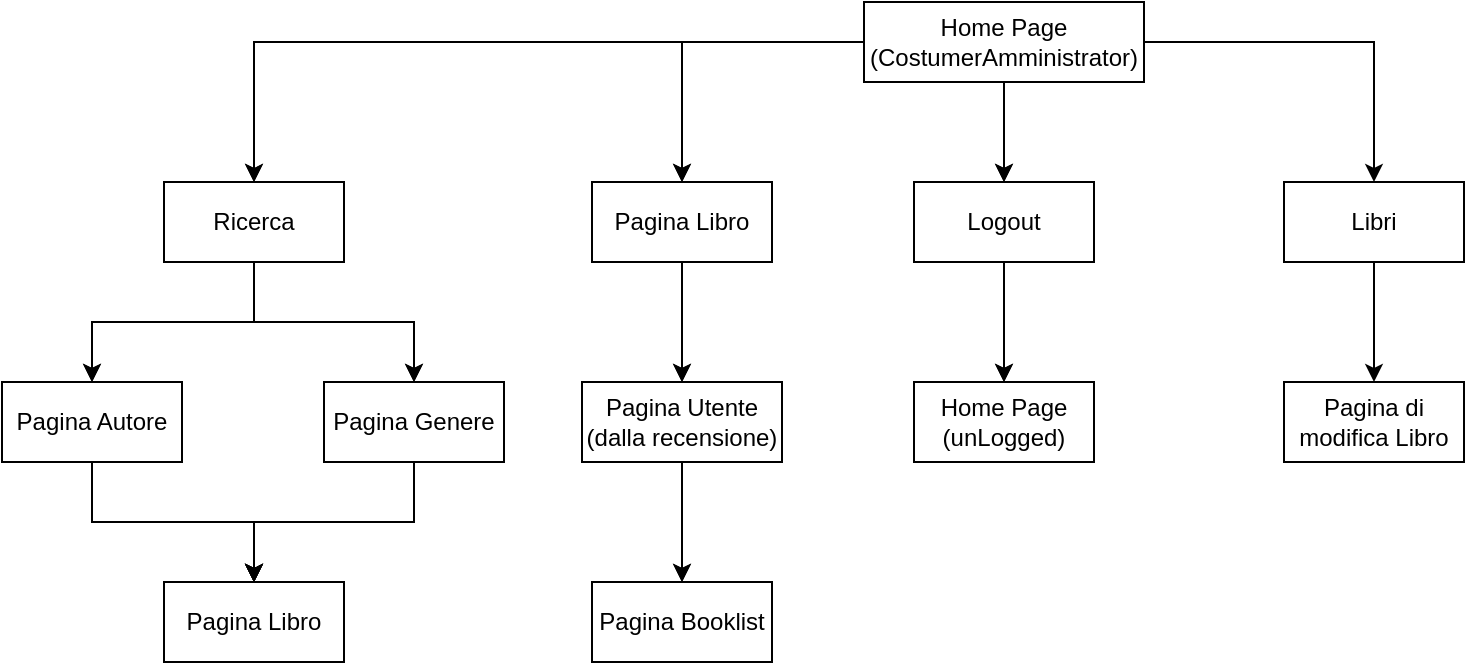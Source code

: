 <mxfile version="14.1.7" type="device"><diagram id="ee6VvD1nSYJxgdNzYTR2" name="Page-1"><mxGraphModel dx="906" dy="1629" grid="1" gridSize="10" guides="1" tooltips="1" connect="1" arrows="1" fold="1" page="1" pageScale="1" pageWidth="827" pageHeight="1169" math="0" shadow="0"><root><mxCell id="0"/><mxCell id="1" parent="0"/><mxCell id="ksArI55sWjiSlGtSK55z-1" style="edgeStyle=orthogonalEdgeStyle;rounded=0;orthogonalLoop=1;jettySize=auto;html=1;entryX=0.5;entryY=0;entryDx=0;entryDy=0;" edge="1" parent="1" source="ksArI55sWjiSlGtSK55z-4" target="ksArI55sWjiSlGtSK55z-7"><mxGeometry relative="1" as="geometry"/></mxCell><mxCell id="ksArI55sWjiSlGtSK55z-2" style="edgeStyle=orthogonalEdgeStyle;rounded=0;orthogonalLoop=1;jettySize=auto;html=1;" edge="1" parent="1" source="ksArI55sWjiSlGtSK55z-4" target="ksArI55sWjiSlGtSK55z-9"><mxGeometry relative="1" as="geometry"/></mxCell><mxCell id="ksArI55sWjiSlGtSK55z-3" style="edgeStyle=orthogonalEdgeStyle;rounded=0;orthogonalLoop=1;jettySize=auto;html=1;" edge="1" parent="1" source="ksArI55sWjiSlGtSK55z-4" target="ksArI55sWjiSlGtSK55z-13"><mxGeometry relative="1" as="geometry"/></mxCell><mxCell id="ksArI55sWjiSlGtSK55z-4" value="Home Page&lt;br&gt;(CostumerAmministrator)" style="rounded=0;whiteSpace=wrap;html=1;" vertex="1" parent="1"><mxGeometry x="460" y="-1150" width="140" height="40" as="geometry"/></mxCell><mxCell id="ksArI55sWjiSlGtSK55z-5" style="edgeStyle=orthogonalEdgeStyle;rounded=0;orthogonalLoop=1;jettySize=auto;html=1;entryX=0.5;entryY=0;entryDx=0;entryDy=0;" edge="1" parent="1" source="ksArI55sWjiSlGtSK55z-7" target="ksArI55sWjiSlGtSK55z-16"><mxGeometry relative="1" as="geometry"/></mxCell><mxCell id="ksArI55sWjiSlGtSK55z-6" style="edgeStyle=orthogonalEdgeStyle;rounded=0;orthogonalLoop=1;jettySize=auto;html=1;" edge="1" parent="1" source="ksArI55sWjiSlGtSK55z-7" target="ksArI55sWjiSlGtSK55z-21"><mxGeometry relative="1" as="geometry"/></mxCell><mxCell id="ksArI55sWjiSlGtSK55z-7" value="Ricerca" style="rounded=0;whiteSpace=wrap;html=1;" vertex="1" parent="1"><mxGeometry x="110" y="-1060" width="90" height="40" as="geometry"/></mxCell><mxCell id="ksArI55sWjiSlGtSK55z-8" style="edgeStyle=orthogonalEdgeStyle;rounded=0;orthogonalLoop=1;jettySize=auto;html=1;" edge="1" parent="1" source="ksArI55sWjiSlGtSK55z-9" target="ksArI55sWjiSlGtSK55z-11"><mxGeometry relative="1" as="geometry"/></mxCell><mxCell id="ksArI55sWjiSlGtSK55z-9" value="Pagina Libro" style="rounded=0;whiteSpace=wrap;html=1;" vertex="1" parent="1"><mxGeometry x="324" y="-1060" width="90" height="40" as="geometry"/></mxCell><mxCell id="ksArI55sWjiSlGtSK55z-10" style="edgeStyle=orthogonalEdgeStyle;rounded=0;orthogonalLoop=1;jettySize=auto;html=1;entryX=0.5;entryY=0;entryDx=0;entryDy=0;" edge="1" parent="1" source="ksArI55sWjiSlGtSK55z-11" target="ksArI55sWjiSlGtSK55z-19"><mxGeometry relative="1" as="geometry"/></mxCell><mxCell id="ksArI55sWjiSlGtSK55z-11" value="Pagina Utente (dalla recensione)" style="rounded=0;whiteSpace=wrap;html=1;" vertex="1" parent="1"><mxGeometry x="319" y="-960" width="100" height="40" as="geometry"/></mxCell><mxCell id="ksArI55sWjiSlGtSK55z-12" style="edgeStyle=orthogonalEdgeStyle;rounded=0;orthogonalLoop=1;jettySize=auto;html=1;entryX=0.5;entryY=0;entryDx=0;entryDy=0;" edge="1" parent="1" source="ksArI55sWjiSlGtSK55z-13" target="ksArI55sWjiSlGtSK55z-20"><mxGeometry relative="1" as="geometry"/></mxCell><mxCell id="ksArI55sWjiSlGtSK55z-13" value="Logout" style="rounded=0;whiteSpace=wrap;html=1;" vertex="1" parent="1"><mxGeometry x="485" y="-1060" width="90" height="40" as="geometry"/></mxCell><mxCell id="ksArI55sWjiSlGtSK55z-14" style="edgeStyle=orthogonalEdgeStyle;rounded=0;orthogonalLoop=1;jettySize=auto;html=1;" edge="1" parent="1" source="ksArI55sWjiSlGtSK55z-21" target="ksArI55sWjiSlGtSK55z-18"><mxGeometry relative="1" as="geometry"/></mxCell><mxCell id="ksArI55sWjiSlGtSK55z-15" style="edgeStyle=orthogonalEdgeStyle;rounded=0;orthogonalLoop=1;jettySize=auto;html=1;" edge="1" parent="1" source="ksArI55sWjiSlGtSK55z-16" target="ksArI55sWjiSlGtSK55z-18"><mxGeometry relative="1" as="geometry"/></mxCell><mxCell id="ksArI55sWjiSlGtSK55z-16" value="Pagina Autore" style="rounded=0;whiteSpace=wrap;html=1;" vertex="1" parent="1"><mxGeometry x="29" y="-960" width="90" height="40" as="geometry"/></mxCell><mxCell id="ksArI55sWjiSlGtSK55z-17" style="edgeStyle=orthogonalEdgeStyle;rounded=0;orthogonalLoop=1;jettySize=auto;html=1;entryX=0.5;entryY=0;entryDx=0;entryDy=0;" edge="1" parent="1" source="ksArI55sWjiSlGtSK55z-21" target="ksArI55sWjiSlGtSK55z-18"><mxGeometry relative="1" as="geometry"/></mxCell><mxCell id="ksArI55sWjiSlGtSK55z-18" value="Pagina Libro" style="rounded=0;whiteSpace=wrap;html=1;" vertex="1" parent="1"><mxGeometry x="110" y="-860" width="90" height="40" as="geometry"/></mxCell><mxCell id="ksArI55sWjiSlGtSK55z-19" value="Pagina Booklist" style="rounded=0;whiteSpace=wrap;html=1;" vertex="1" parent="1"><mxGeometry x="324" y="-860" width="90" height="40" as="geometry"/></mxCell><mxCell id="ksArI55sWjiSlGtSK55z-20" value="Home Page (unLogged)" style="rounded=0;whiteSpace=wrap;html=1;" vertex="1" parent="1"><mxGeometry x="485" y="-960" width="90" height="40" as="geometry"/></mxCell><mxCell id="ksArI55sWjiSlGtSK55z-21" value="Pagina Genere&lt;span style=&quot;color: rgba(0 , 0 , 0 , 0) ; font-family: monospace ; font-size: 0px&quot;&gt;%3CmxGraphModel%3E%3Croot%3E%3CmxCell%20id%3D%220%22%2F%3E%3CmxCell%20id%3D%221%22%20parent%3D%220%22%2F%3E%3CmxCell%20id%3D%222%22%20value%3D%22Contatta%20Admin%22%20style%3D%22rounded%3D0%3BwhiteSpace%3Dwrap%3Bhtml%3D1%3B%22%20vertex%3D%221%22%20parent%3D%221%22%3E%3CmxGeometry%20x%3D%2230%22%20y%3D%22-1060%22%20width%3D%2290%22%20height%3D%2240%22%20as%3D%22geometry%22%2F%3E%3C%2FmxCell%3E%3C%2Froot%3E%3C%2FmxGraphModel%3E&lt;/span&gt;" style="rounded=0;whiteSpace=wrap;html=1;" vertex="1" parent="1"><mxGeometry x="190" y="-960" width="90" height="40" as="geometry"/></mxCell><mxCell id="ksArI55sWjiSlGtSK55z-22" value="" style="rounded=0;whiteSpace=wrap;html=1;" vertex="1" parent="1"><mxGeometry x="670" y="-1060" width="90" height="40" as="geometry"/></mxCell><mxCell id="ksArI55sWjiSlGtSK55z-23" style="edgeStyle=orthogonalEdgeStyle;rounded=0;orthogonalLoop=1;jettySize=auto;html=1;entryX=0.5;entryY=0;entryDx=0;entryDy=0;" edge="1" parent="1" source="ksArI55sWjiSlGtSK55z-27" target="ksArI55sWjiSlGtSK55z-30"><mxGeometry relative="1" as="geometry"/></mxCell><mxCell id="ksArI55sWjiSlGtSK55z-24" style="edgeStyle=orthogonalEdgeStyle;rounded=0;orthogonalLoop=1;jettySize=auto;html=1;" edge="1" parent="1" source="ksArI55sWjiSlGtSK55z-27" target="ksArI55sWjiSlGtSK55z-32"><mxGeometry relative="1" as="geometry"/></mxCell><mxCell id="ksArI55sWjiSlGtSK55z-25" style="edgeStyle=orthogonalEdgeStyle;rounded=0;orthogonalLoop=1;jettySize=auto;html=1;" edge="1" parent="1" source="ksArI55sWjiSlGtSK55z-27" target="ksArI55sWjiSlGtSK55z-36"><mxGeometry relative="1" as="geometry"/></mxCell><mxCell id="ksArI55sWjiSlGtSK55z-26" style="edgeStyle=orthogonalEdgeStyle;rounded=0;orthogonalLoop=1;jettySize=auto;html=1;" edge="1" parent="1" source="ksArI55sWjiSlGtSK55z-27" target="ksArI55sWjiSlGtSK55z-45"><mxGeometry relative="1" as="geometry"/></mxCell><mxCell id="ksArI55sWjiSlGtSK55z-27" value="Home Page&lt;br&gt;(CostumerAmministrator)" style="rounded=0;whiteSpace=wrap;html=1;" vertex="1" parent="1"><mxGeometry x="460" y="-1150" width="140" height="40" as="geometry"/></mxCell><mxCell id="ksArI55sWjiSlGtSK55z-28" style="edgeStyle=orthogonalEdgeStyle;rounded=0;orthogonalLoop=1;jettySize=auto;html=1;entryX=0.5;entryY=0;entryDx=0;entryDy=0;" edge="1" parent="1" source="ksArI55sWjiSlGtSK55z-30" target="ksArI55sWjiSlGtSK55z-39"><mxGeometry relative="1" as="geometry"/></mxCell><mxCell id="ksArI55sWjiSlGtSK55z-29" style="edgeStyle=orthogonalEdgeStyle;rounded=0;orthogonalLoop=1;jettySize=auto;html=1;" edge="1" parent="1" source="ksArI55sWjiSlGtSK55z-30" target="ksArI55sWjiSlGtSK55z-44"><mxGeometry relative="1" as="geometry"/></mxCell><mxCell id="ksArI55sWjiSlGtSK55z-30" value="Ricerca" style="rounded=0;whiteSpace=wrap;html=1;" vertex="1" parent="1"><mxGeometry x="110" y="-1060" width="90" height="40" as="geometry"/></mxCell><mxCell id="ksArI55sWjiSlGtSK55z-31" style="edgeStyle=orthogonalEdgeStyle;rounded=0;orthogonalLoop=1;jettySize=auto;html=1;" edge="1" parent="1" source="ksArI55sWjiSlGtSK55z-32" target="ksArI55sWjiSlGtSK55z-34"><mxGeometry relative="1" as="geometry"/></mxCell><mxCell id="ksArI55sWjiSlGtSK55z-32" value="Pagina Libro" style="rounded=0;whiteSpace=wrap;html=1;" vertex="1" parent="1"><mxGeometry x="324" y="-1060" width="90" height="40" as="geometry"/></mxCell><mxCell id="ksArI55sWjiSlGtSK55z-33" style="edgeStyle=orthogonalEdgeStyle;rounded=0;orthogonalLoop=1;jettySize=auto;html=1;entryX=0.5;entryY=0;entryDx=0;entryDy=0;" edge="1" parent="1" source="ksArI55sWjiSlGtSK55z-34" target="ksArI55sWjiSlGtSK55z-42"><mxGeometry relative="1" as="geometry"/></mxCell><mxCell id="ksArI55sWjiSlGtSK55z-34" value="Pagina Utente (dalla recensione)" style="rounded=0;whiteSpace=wrap;html=1;" vertex="1" parent="1"><mxGeometry x="319" y="-960" width="100" height="40" as="geometry"/></mxCell><mxCell id="ksArI55sWjiSlGtSK55z-35" style="edgeStyle=orthogonalEdgeStyle;rounded=0;orthogonalLoop=1;jettySize=auto;html=1;entryX=0.5;entryY=0;entryDx=0;entryDy=0;" edge="1" parent="1" source="ksArI55sWjiSlGtSK55z-36" target="ksArI55sWjiSlGtSK55z-43"><mxGeometry relative="1" as="geometry"/></mxCell><mxCell id="ksArI55sWjiSlGtSK55z-36" value="Logout" style="rounded=0;whiteSpace=wrap;html=1;" vertex="1" parent="1"><mxGeometry x="485" y="-1060" width="90" height="40" as="geometry"/></mxCell><mxCell id="ksArI55sWjiSlGtSK55z-37" style="edgeStyle=orthogonalEdgeStyle;rounded=0;orthogonalLoop=1;jettySize=auto;html=1;" edge="1" parent="1" source="ksArI55sWjiSlGtSK55z-44" target="ksArI55sWjiSlGtSK55z-41"><mxGeometry relative="1" as="geometry"/></mxCell><mxCell id="ksArI55sWjiSlGtSK55z-38" style="edgeStyle=orthogonalEdgeStyle;rounded=0;orthogonalLoop=1;jettySize=auto;html=1;" edge="1" parent="1" source="ksArI55sWjiSlGtSK55z-39" target="ksArI55sWjiSlGtSK55z-41"><mxGeometry relative="1" as="geometry"/></mxCell><mxCell id="ksArI55sWjiSlGtSK55z-39" value="Pagina Autore" style="rounded=0;whiteSpace=wrap;html=1;" vertex="1" parent="1"><mxGeometry x="29" y="-960" width="90" height="40" as="geometry"/></mxCell><mxCell id="ksArI55sWjiSlGtSK55z-40" style="edgeStyle=orthogonalEdgeStyle;rounded=0;orthogonalLoop=1;jettySize=auto;html=1;entryX=0.5;entryY=0;entryDx=0;entryDy=0;" edge="1" parent="1" source="ksArI55sWjiSlGtSK55z-44" target="ksArI55sWjiSlGtSK55z-41"><mxGeometry relative="1" as="geometry"/></mxCell><mxCell id="ksArI55sWjiSlGtSK55z-41" value="Pagina Libro" style="rounded=0;whiteSpace=wrap;html=1;" vertex="1" parent="1"><mxGeometry x="110" y="-860" width="90" height="40" as="geometry"/></mxCell><mxCell id="ksArI55sWjiSlGtSK55z-42" value="Pagina Booklist" style="rounded=0;whiteSpace=wrap;html=1;" vertex="1" parent="1"><mxGeometry x="324" y="-860" width="90" height="40" as="geometry"/></mxCell><mxCell id="ksArI55sWjiSlGtSK55z-43" value="Home Page (unLogged)" style="rounded=0;whiteSpace=wrap;html=1;" vertex="1" parent="1"><mxGeometry x="485" y="-960" width="90" height="40" as="geometry"/></mxCell><mxCell id="ksArI55sWjiSlGtSK55z-44" value="Pagina Genere&lt;span style=&quot;color: rgba(0 , 0 , 0 , 0) ; font-family: monospace ; font-size: 0px&quot;&gt;%3CmxGraphModel%3E%3Croot%3E%3CmxCell%20id%3D%220%22%2F%3E%3CmxCell%20id%3D%221%22%20parent%3D%220%22%2F%3E%3CmxCell%20id%3D%222%22%20value%3D%22Contatta%20Admin%22%20style%3D%22rounded%3D0%3BwhiteSpace%3Dwrap%3Bhtml%3D1%3B%22%20vertex%3D%221%22%20parent%3D%221%22%3E%3CmxGeometry%20x%3D%2230%22%20y%3D%22-1060%22%20width%3D%2290%22%20height%3D%2240%22%20as%3D%22geometry%22%2F%3E%3C%2FmxCell%3E%3C%2Froot%3E%3C%2FmxGraphModel%3E&lt;/span&gt;" style="rounded=0;whiteSpace=wrap;html=1;" vertex="1" parent="1"><mxGeometry x="190" y="-960" width="90" height="40" as="geometry"/></mxCell><mxCell id="ksArI55sWjiSlGtSK55z-92" style="edgeStyle=orthogonalEdgeStyle;rounded=0;orthogonalLoop=1;jettySize=auto;html=1;" edge="1" parent="1" source="ksArI55sWjiSlGtSK55z-45" target="ksArI55sWjiSlGtSK55z-91"><mxGeometry relative="1" as="geometry"/></mxCell><mxCell id="ksArI55sWjiSlGtSK55z-45" value="Libri" style="rounded=0;whiteSpace=wrap;html=1;" vertex="1" parent="1"><mxGeometry x="670" y="-1060" width="90" height="40" as="geometry"/></mxCell><mxCell id="ksArI55sWjiSlGtSK55z-91" value="Pagina di modifica Libro" style="rounded=0;whiteSpace=wrap;html=1;" vertex="1" parent="1"><mxGeometry x="670" y="-960" width="90" height="40" as="geometry"/></mxCell></root></mxGraphModel></diagram></mxfile>